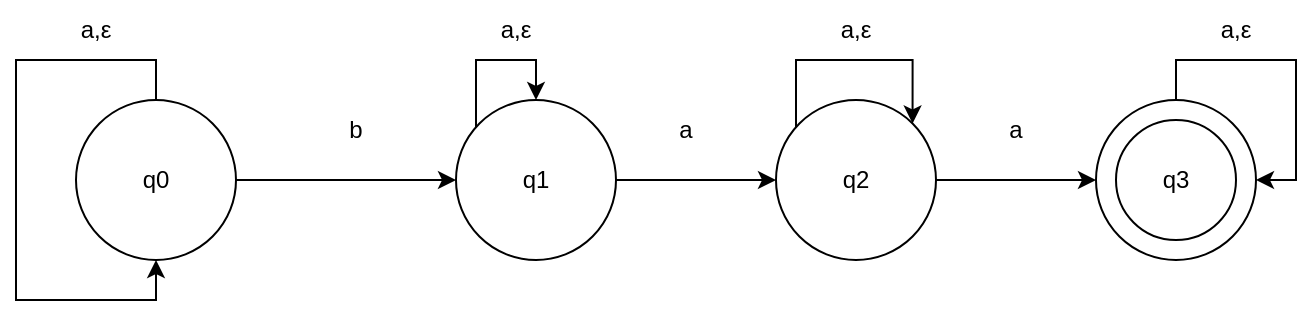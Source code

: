 <mxfile version="21.1.1" type="device">
  <diagram name="Page-1" id="hbHQelTzdLLyt2RXGTXN">
    <mxGraphModel dx="1034" dy="473" grid="1" gridSize="10" guides="1" tooltips="1" connect="1" arrows="1" fold="1" page="1" pageScale="1" pageWidth="827" pageHeight="1169" math="0" shadow="0">
      <root>
        <mxCell id="0" />
        <mxCell id="1" parent="0" />
        <mxCell id="GJi-OMBeO_HOJVb_QTL6-3" style="edgeStyle=orthogonalEdgeStyle;rounded=0;orthogonalLoop=1;jettySize=auto;html=1;entryX=0;entryY=0.5;entryDx=0;entryDy=0;" edge="1" parent="1" source="GJi-OMBeO_HOJVb_QTL6-1" target="GJi-OMBeO_HOJVb_QTL6-2">
          <mxGeometry relative="1" as="geometry">
            <Array as="points">
              <mxPoint x="180" y="290" />
              <mxPoint x="180" y="290" />
            </Array>
          </mxGeometry>
        </mxCell>
        <mxCell id="GJi-OMBeO_HOJVb_QTL6-1" value="q0" style="ellipse;whiteSpace=wrap;html=1;aspect=fixed;" vertex="1" parent="1">
          <mxGeometry x="60" y="250" width="80" height="80" as="geometry" />
        </mxCell>
        <mxCell id="GJi-OMBeO_HOJVb_QTL6-9" style="edgeStyle=orthogonalEdgeStyle;rounded=0;orthogonalLoop=1;jettySize=auto;html=1;" edge="1" parent="1" source="GJi-OMBeO_HOJVb_QTL6-2" target="GJi-OMBeO_HOJVb_QTL6-6">
          <mxGeometry relative="1" as="geometry" />
        </mxCell>
        <mxCell id="GJi-OMBeO_HOJVb_QTL6-2" value="q1" style="ellipse;whiteSpace=wrap;html=1;aspect=fixed;" vertex="1" parent="1">
          <mxGeometry x="250" y="250" width="80" height="80" as="geometry" />
        </mxCell>
        <mxCell id="GJi-OMBeO_HOJVb_QTL6-10" style="edgeStyle=orthogonalEdgeStyle;rounded=0;orthogonalLoop=1;jettySize=auto;html=1;entryX=0;entryY=0.5;entryDx=0;entryDy=0;" edge="1" parent="1" source="GJi-OMBeO_HOJVb_QTL6-6" target="GJi-OMBeO_HOJVb_QTL6-7">
          <mxGeometry relative="1" as="geometry" />
        </mxCell>
        <mxCell id="GJi-OMBeO_HOJVb_QTL6-6" value="q2" style="ellipse;whiteSpace=wrap;html=1;aspect=fixed;" vertex="1" parent="1">
          <mxGeometry x="410" y="250" width="80" height="80" as="geometry" />
        </mxCell>
        <mxCell id="GJi-OMBeO_HOJVb_QTL6-7" value="" style="ellipse;whiteSpace=wrap;html=1;aspect=fixed;" vertex="1" parent="1">
          <mxGeometry x="570" y="250" width="80" height="80" as="geometry" />
        </mxCell>
        <mxCell id="GJi-OMBeO_HOJVb_QTL6-8" value="q3" style="ellipse;whiteSpace=wrap;html=1;aspect=fixed;" vertex="1" parent="1">
          <mxGeometry x="580" y="260" width="60" height="60" as="geometry" />
        </mxCell>
        <mxCell id="GJi-OMBeO_HOJVb_QTL6-11" value="b" style="text;html=1;strokeColor=none;fillColor=none;align=center;verticalAlign=middle;whiteSpace=wrap;rounded=0;" vertex="1" parent="1">
          <mxGeometry x="170" y="250" width="60" height="30" as="geometry" />
        </mxCell>
        <mxCell id="GJi-OMBeO_HOJVb_QTL6-12" value="a" style="text;html=1;strokeColor=none;fillColor=none;align=center;verticalAlign=middle;whiteSpace=wrap;rounded=0;" vertex="1" parent="1">
          <mxGeometry x="340" y="250" width="50" height="30" as="geometry" />
        </mxCell>
        <mxCell id="GJi-OMBeO_HOJVb_QTL6-13" value="a" style="text;html=1;strokeColor=none;fillColor=none;align=center;verticalAlign=middle;whiteSpace=wrap;rounded=0;" vertex="1" parent="1">
          <mxGeometry x="500" y="250" width="60" height="30" as="geometry" />
        </mxCell>
        <mxCell id="GJi-OMBeO_HOJVb_QTL6-14" style="edgeStyle=orthogonalEdgeStyle;rounded=0;orthogonalLoop=1;jettySize=auto;html=1;" edge="1" parent="1" source="GJi-OMBeO_HOJVb_QTL6-1">
          <mxGeometry relative="1" as="geometry">
            <mxPoint x="100" y="330" as="targetPoint" />
            <Array as="points">
              <mxPoint x="100" y="230" />
              <mxPoint x="30" y="230" />
              <mxPoint x="30" y="350" />
              <mxPoint x="100" y="350" />
            </Array>
          </mxGeometry>
        </mxCell>
        <mxCell id="GJi-OMBeO_HOJVb_QTL6-15" value="a,ε" style="text;html=1;strokeColor=none;fillColor=none;align=center;verticalAlign=middle;whiteSpace=wrap;rounded=0;" vertex="1" parent="1">
          <mxGeometry x="40" y="200" width="60" height="30" as="geometry" />
        </mxCell>
        <mxCell id="GJi-OMBeO_HOJVb_QTL6-16" style="edgeStyle=orthogonalEdgeStyle;rounded=0;orthogonalLoop=1;jettySize=auto;html=1;entryX=0.5;entryY=0;entryDx=0;entryDy=0;" edge="1" parent="1" source="GJi-OMBeO_HOJVb_QTL6-2" target="GJi-OMBeO_HOJVb_QTL6-2">
          <mxGeometry relative="1" as="geometry">
            <Array as="points">
              <mxPoint x="260" y="230" />
              <mxPoint x="290" y="230" />
            </Array>
          </mxGeometry>
        </mxCell>
        <mxCell id="GJi-OMBeO_HOJVb_QTL6-18" value="a,ε" style="text;html=1;strokeColor=none;fillColor=none;align=center;verticalAlign=middle;whiteSpace=wrap;rounded=0;" vertex="1" parent="1">
          <mxGeometry x="250" y="200" width="60" height="30" as="geometry" />
        </mxCell>
        <mxCell id="GJi-OMBeO_HOJVb_QTL6-19" style="edgeStyle=orthogonalEdgeStyle;rounded=0;orthogonalLoop=1;jettySize=auto;html=1;entryX=1;entryY=0;entryDx=0;entryDy=0;" edge="1" parent="1" source="GJi-OMBeO_HOJVb_QTL6-6" target="GJi-OMBeO_HOJVb_QTL6-6">
          <mxGeometry relative="1" as="geometry">
            <Array as="points">
              <mxPoint x="420" y="230" />
              <mxPoint x="478" y="230" />
            </Array>
          </mxGeometry>
        </mxCell>
        <mxCell id="GJi-OMBeO_HOJVb_QTL6-20" value="a,ε" style="text;html=1;strokeColor=none;fillColor=none;align=center;verticalAlign=middle;whiteSpace=wrap;rounded=0;" vertex="1" parent="1">
          <mxGeometry x="420" y="200" width="60" height="30" as="geometry" />
        </mxCell>
        <mxCell id="GJi-OMBeO_HOJVb_QTL6-21" value="a,ε" style="text;html=1;strokeColor=none;fillColor=none;align=center;verticalAlign=middle;whiteSpace=wrap;rounded=0;" vertex="1" parent="1">
          <mxGeometry x="610" y="200" width="60" height="30" as="geometry" />
        </mxCell>
        <mxCell id="GJi-OMBeO_HOJVb_QTL6-22" style="edgeStyle=orthogonalEdgeStyle;rounded=0;orthogonalLoop=1;jettySize=auto;html=1;entryX=1;entryY=0.5;entryDx=0;entryDy=0;" edge="1" parent="1" source="GJi-OMBeO_HOJVb_QTL6-7" target="GJi-OMBeO_HOJVb_QTL6-7">
          <mxGeometry relative="1" as="geometry">
            <Array as="points">
              <mxPoint x="610" y="230" />
              <mxPoint x="670" y="230" />
              <mxPoint x="670" y="290" />
            </Array>
          </mxGeometry>
        </mxCell>
      </root>
    </mxGraphModel>
  </diagram>
</mxfile>
